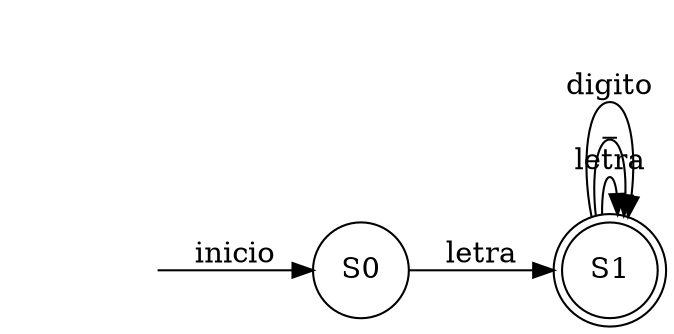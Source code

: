 digraph G{
rankdir = LR;
inicio[style="invis"];inicio->S0 [label="inicio"];
S0[label="S0"shape=circle];
S0 -> S1[label="letra"]
S1[label="S1"shape=doublecircle];
S1 -> S1[label="letra"]
S1 -> S1[label="_"]
S1 -> S1[label="digito"]
}